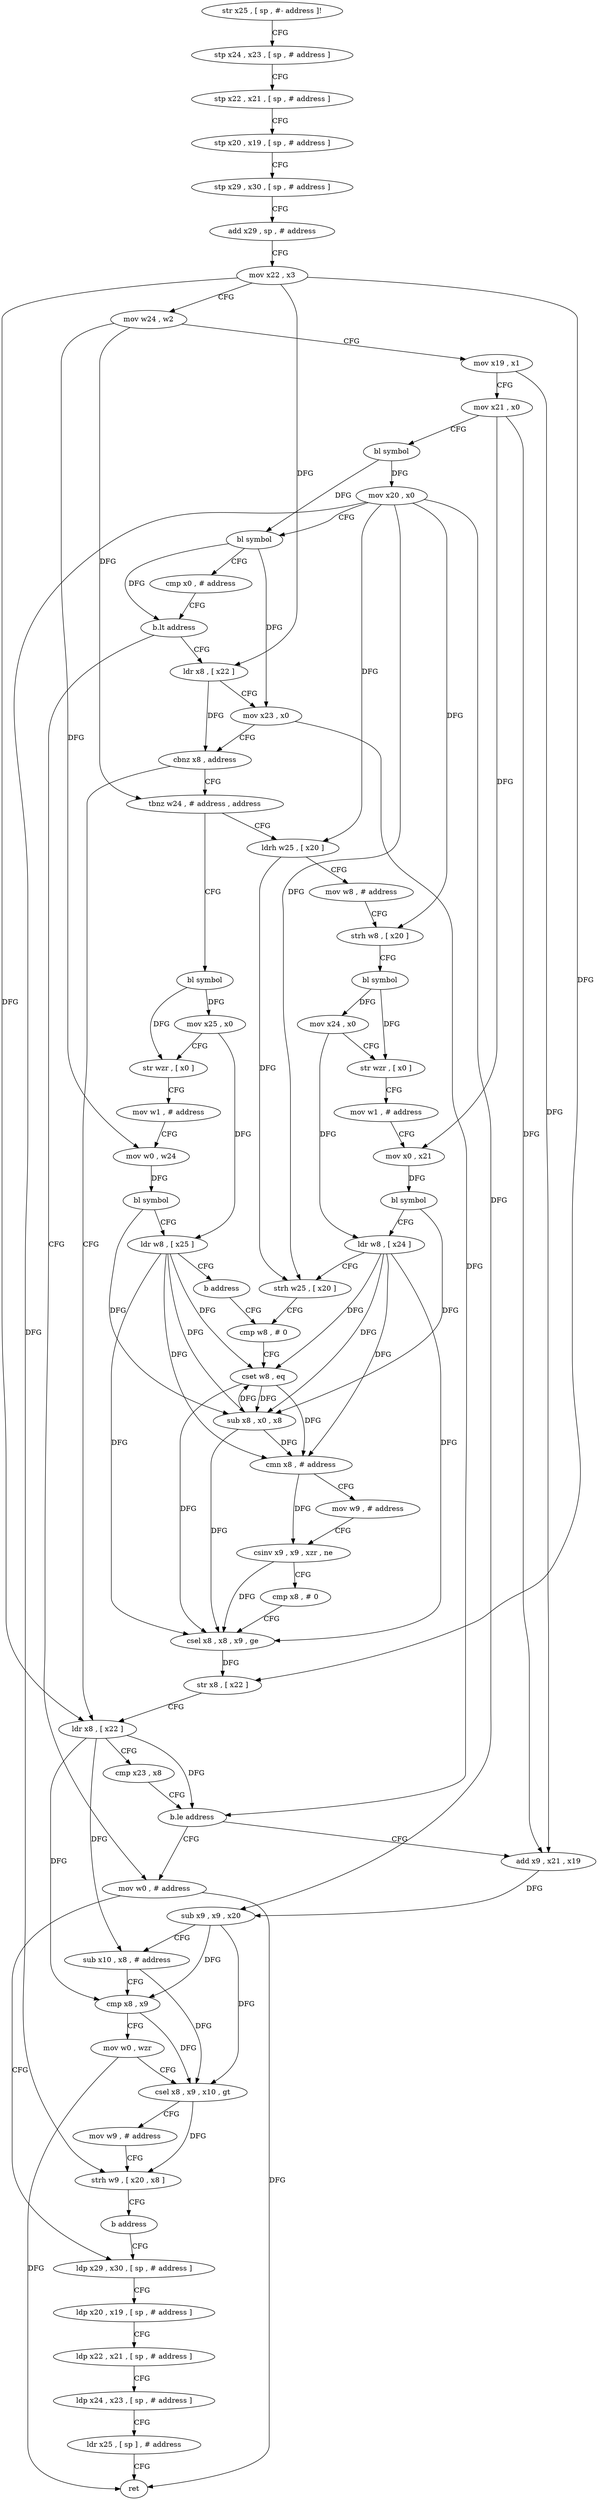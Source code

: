 digraph "func" {
"4232500" [label = "str x25 , [ sp , #- address ]!" ]
"4232504" [label = "stp x24 , x23 , [ sp , # address ]" ]
"4232508" [label = "stp x22 , x21 , [ sp , # address ]" ]
"4232512" [label = "stp x20 , x19 , [ sp , # address ]" ]
"4232516" [label = "stp x29 , x30 , [ sp , # address ]" ]
"4232520" [label = "add x29 , sp , # address" ]
"4232524" [label = "mov x22 , x3" ]
"4232528" [label = "mov w24 , w2" ]
"4232532" [label = "mov x19 , x1" ]
"4232536" [label = "mov x21 , x0" ]
"4232540" [label = "bl symbol" ]
"4232544" [label = "mov x20 , x0" ]
"4232548" [label = "bl symbol" ]
"4232552" [label = "cmp x0 , # address" ]
"4232556" [label = "b.lt address" ]
"4232736" [label = "mov w0 , # address" ]
"4232560" [label = "ldr x8 , [ x22 ]" ]
"4232740" [label = "ldp x29 , x30 , [ sp , # address ]" ]
"4232564" [label = "mov x23 , x0" ]
"4232568" [label = "cbnz x8 , address" ]
"4232688" [label = "ldr x8 , [ x22 ]" ]
"4232572" [label = "tbnz w24 , # address , address" ]
"4232692" [label = "cmp x23 , x8" ]
"4232696" [label = "b.le address" ]
"4232700" [label = "add x9 , x21 , x19" ]
"4232608" [label = "ldrh w25 , [ x20 ]" ]
"4232576" [label = "bl symbol" ]
"4232704" [label = "sub x9 , x9 , x20" ]
"4232708" [label = "sub x10 , x8 , # address" ]
"4232712" [label = "cmp x8 , x9" ]
"4232716" [label = "mov w0 , wzr" ]
"4232720" [label = "csel x8 , x9 , x10 , gt" ]
"4232724" [label = "mov w9 , # address" ]
"4232728" [label = "strh w9 , [ x20 , x8 ]" ]
"4232732" [label = "b address" ]
"4232612" [label = "mov w8 , # address" ]
"4232616" [label = "strh w8 , [ x20 ]" ]
"4232620" [label = "bl symbol" ]
"4232624" [label = "mov x24 , x0" ]
"4232628" [label = "str wzr , [ x0 ]" ]
"4232632" [label = "mov w1 , # address" ]
"4232636" [label = "mov x0 , x21" ]
"4232640" [label = "bl symbol" ]
"4232644" [label = "ldr w8 , [ x24 ]" ]
"4232648" [label = "strh w25 , [ x20 ]" ]
"4232652" [label = "cmp w8 , # 0" ]
"4232580" [label = "mov x25 , x0" ]
"4232584" [label = "str wzr , [ x0 ]" ]
"4232588" [label = "mov w1 , # address" ]
"4232592" [label = "mov w0 , w24" ]
"4232596" [label = "bl symbol" ]
"4232600" [label = "ldr w8 , [ x25 ]" ]
"4232604" [label = "b address" ]
"4232744" [label = "ldp x20 , x19 , [ sp , # address ]" ]
"4232748" [label = "ldp x22 , x21 , [ sp , # address ]" ]
"4232752" [label = "ldp x24 , x23 , [ sp , # address ]" ]
"4232756" [label = "ldr x25 , [ sp ] , # address" ]
"4232760" [label = "ret" ]
"4232656" [label = "cset w8 , eq" ]
"4232660" [label = "sub x8 , x0 , x8" ]
"4232664" [label = "cmn x8 , # address" ]
"4232668" [label = "mov w9 , # address" ]
"4232672" [label = "csinv x9 , x9 , xzr , ne" ]
"4232676" [label = "cmp x8 , # 0" ]
"4232680" [label = "csel x8 , x8 , x9 , ge" ]
"4232684" [label = "str x8 , [ x22 ]" ]
"4232500" -> "4232504" [ label = "CFG" ]
"4232504" -> "4232508" [ label = "CFG" ]
"4232508" -> "4232512" [ label = "CFG" ]
"4232512" -> "4232516" [ label = "CFG" ]
"4232516" -> "4232520" [ label = "CFG" ]
"4232520" -> "4232524" [ label = "CFG" ]
"4232524" -> "4232528" [ label = "CFG" ]
"4232524" -> "4232560" [ label = "DFG" ]
"4232524" -> "4232688" [ label = "DFG" ]
"4232524" -> "4232684" [ label = "DFG" ]
"4232528" -> "4232532" [ label = "CFG" ]
"4232528" -> "4232572" [ label = "DFG" ]
"4232528" -> "4232592" [ label = "DFG" ]
"4232532" -> "4232536" [ label = "CFG" ]
"4232532" -> "4232700" [ label = "DFG" ]
"4232536" -> "4232540" [ label = "CFG" ]
"4232536" -> "4232700" [ label = "DFG" ]
"4232536" -> "4232636" [ label = "DFG" ]
"4232540" -> "4232544" [ label = "DFG" ]
"4232540" -> "4232548" [ label = "DFG" ]
"4232544" -> "4232548" [ label = "CFG" ]
"4232544" -> "4232704" [ label = "DFG" ]
"4232544" -> "4232608" [ label = "DFG" ]
"4232544" -> "4232616" [ label = "DFG" ]
"4232544" -> "4232648" [ label = "DFG" ]
"4232544" -> "4232728" [ label = "DFG" ]
"4232548" -> "4232552" [ label = "CFG" ]
"4232548" -> "4232556" [ label = "DFG" ]
"4232548" -> "4232564" [ label = "DFG" ]
"4232552" -> "4232556" [ label = "CFG" ]
"4232556" -> "4232736" [ label = "CFG" ]
"4232556" -> "4232560" [ label = "CFG" ]
"4232736" -> "4232740" [ label = "CFG" ]
"4232736" -> "4232760" [ label = "DFG" ]
"4232560" -> "4232564" [ label = "CFG" ]
"4232560" -> "4232568" [ label = "DFG" ]
"4232740" -> "4232744" [ label = "CFG" ]
"4232564" -> "4232568" [ label = "CFG" ]
"4232564" -> "4232696" [ label = "DFG" ]
"4232568" -> "4232688" [ label = "CFG" ]
"4232568" -> "4232572" [ label = "CFG" ]
"4232688" -> "4232692" [ label = "CFG" ]
"4232688" -> "4232696" [ label = "DFG" ]
"4232688" -> "4232708" [ label = "DFG" ]
"4232688" -> "4232712" [ label = "DFG" ]
"4232572" -> "4232608" [ label = "CFG" ]
"4232572" -> "4232576" [ label = "CFG" ]
"4232692" -> "4232696" [ label = "CFG" ]
"4232696" -> "4232736" [ label = "CFG" ]
"4232696" -> "4232700" [ label = "CFG" ]
"4232700" -> "4232704" [ label = "DFG" ]
"4232608" -> "4232612" [ label = "CFG" ]
"4232608" -> "4232648" [ label = "DFG" ]
"4232576" -> "4232580" [ label = "DFG" ]
"4232576" -> "4232584" [ label = "DFG" ]
"4232704" -> "4232708" [ label = "CFG" ]
"4232704" -> "4232712" [ label = "DFG" ]
"4232704" -> "4232720" [ label = "DFG" ]
"4232708" -> "4232712" [ label = "CFG" ]
"4232708" -> "4232720" [ label = "DFG" ]
"4232712" -> "4232716" [ label = "CFG" ]
"4232712" -> "4232720" [ label = "DFG" ]
"4232716" -> "4232720" [ label = "CFG" ]
"4232716" -> "4232760" [ label = "DFG" ]
"4232720" -> "4232724" [ label = "CFG" ]
"4232720" -> "4232728" [ label = "DFG" ]
"4232724" -> "4232728" [ label = "CFG" ]
"4232728" -> "4232732" [ label = "CFG" ]
"4232732" -> "4232740" [ label = "CFG" ]
"4232612" -> "4232616" [ label = "CFG" ]
"4232616" -> "4232620" [ label = "CFG" ]
"4232620" -> "4232624" [ label = "DFG" ]
"4232620" -> "4232628" [ label = "DFG" ]
"4232624" -> "4232628" [ label = "CFG" ]
"4232624" -> "4232644" [ label = "DFG" ]
"4232628" -> "4232632" [ label = "CFG" ]
"4232632" -> "4232636" [ label = "CFG" ]
"4232636" -> "4232640" [ label = "DFG" ]
"4232640" -> "4232644" [ label = "CFG" ]
"4232640" -> "4232660" [ label = "DFG" ]
"4232644" -> "4232648" [ label = "CFG" ]
"4232644" -> "4232656" [ label = "DFG" ]
"4232644" -> "4232660" [ label = "DFG" ]
"4232644" -> "4232664" [ label = "DFG" ]
"4232644" -> "4232680" [ label = "DFG" ]
"4232648" -> "4232652" [ label = "CFG" ]
"4232652" -> "4232656" [ label = "CFG" ]
"4232580" -> "4232584" [ label = "CFG" ]
"4232580" -> "4232600" [ label = "DFG" ]
"4232584" -> "4232588" [ label = "CFG" ]
"4232588" -> "4232592" [ label = "CFG" ]
"4232592" -> "4232596" [ label = "DFG" ]
"4232596" -> "4232600" [ label = "CFG" ]
"4232596" -> "4232660" [ label = "DFG" ]
"4232600" -> "4232604" [ label = "CFG" ]
"4232600" -> "4232656" [ label = "DFG" ]
"4232600" -> "4232660" [ label = "DFG" ]
"4232600" -> "4232664" [ label = "DFG" ]
"4232600" -> "4232680" [ label = "DFG" ]
"4232604" -> "4232652" [ label = "CFG" ]
"4232744" -> "4232748" [ label = "CFG" ]
"4232748" -> "4232752" [ label = "CFG" ]
"4232752" -> "4232756" [ label = "CFG" ]
"4232756" -> "4232760" [ label = "CFG" ]
"4232656" -> "4232660" [ label = "DFG" ]
"4232656" -> "4232664" [ label = "DFG" ]
"4232656" -> "4232680" [ label = "DFG" ]
"4232660" -> "4232664" [ label = "DFG" ]
"4232660" -> "4232656" [ label = "DFG" ]
"4232660" -> "4232680" [ label = "DFG" ]
"4232664" -> "4232668" [ label = "CFG" ]
"4232664" -> "4232672" [ label = "DFG" ]
"4232668" -> "4232672" [ label = "CFG" ]
"4232672" -> "4232676" [ label = "CFG" ]
"4232672" -> "4232680" [ label = "DFG" ]
"4232676" -> "4232680" [ label = "CFG" ]
"4232680" -> "4232684" [ label = "DFG" ]
"4232684" -> "4232688" [ label = "CFG" ]
}
